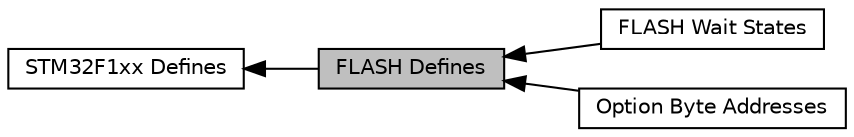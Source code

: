 digraph "FLASH Defines"
{
  edge [fontname="Helvetica",fontsize="10",labelfontname="Helvetica",labelfontsize="10"];
  node [fontname="Helvetica",fontsize="10",shape=record];
  rankdir=LR;
  Node1 [label="STM32F1xx Defines",height=0.2,width=0.4,color="black", fillcolor="white", style="filled",URL="$group__STM32F1xx__defines.html",tooltip="Defined Constants and Types for the STM32F1xx series. "];
  Node3 [label="FLASH Wait States",height=0.2,width=0.4,color="black", fillcolor="white", style="filled",URL="$group__flash__latency.html"];
  Node2 [label="Option Byte Addresses",height=0.2,width=0.4,color="black", fillcolor="white", style="filled",URL="$group__flash__options.html"];
  Node0 [label="FLASH Defines",height=0.2,width=0.4,color="black", fillcolor="grey75", style="filled", fontcolor="black"];
  Node1->Node0 [shape=plaintext, dir="back", style="solid"];
  Node0->Node2 [shape=plaintext, dir="back", style="solid"];
  Node0->Node3 [shape=plaintext, dir="back", style="solid"];
}
